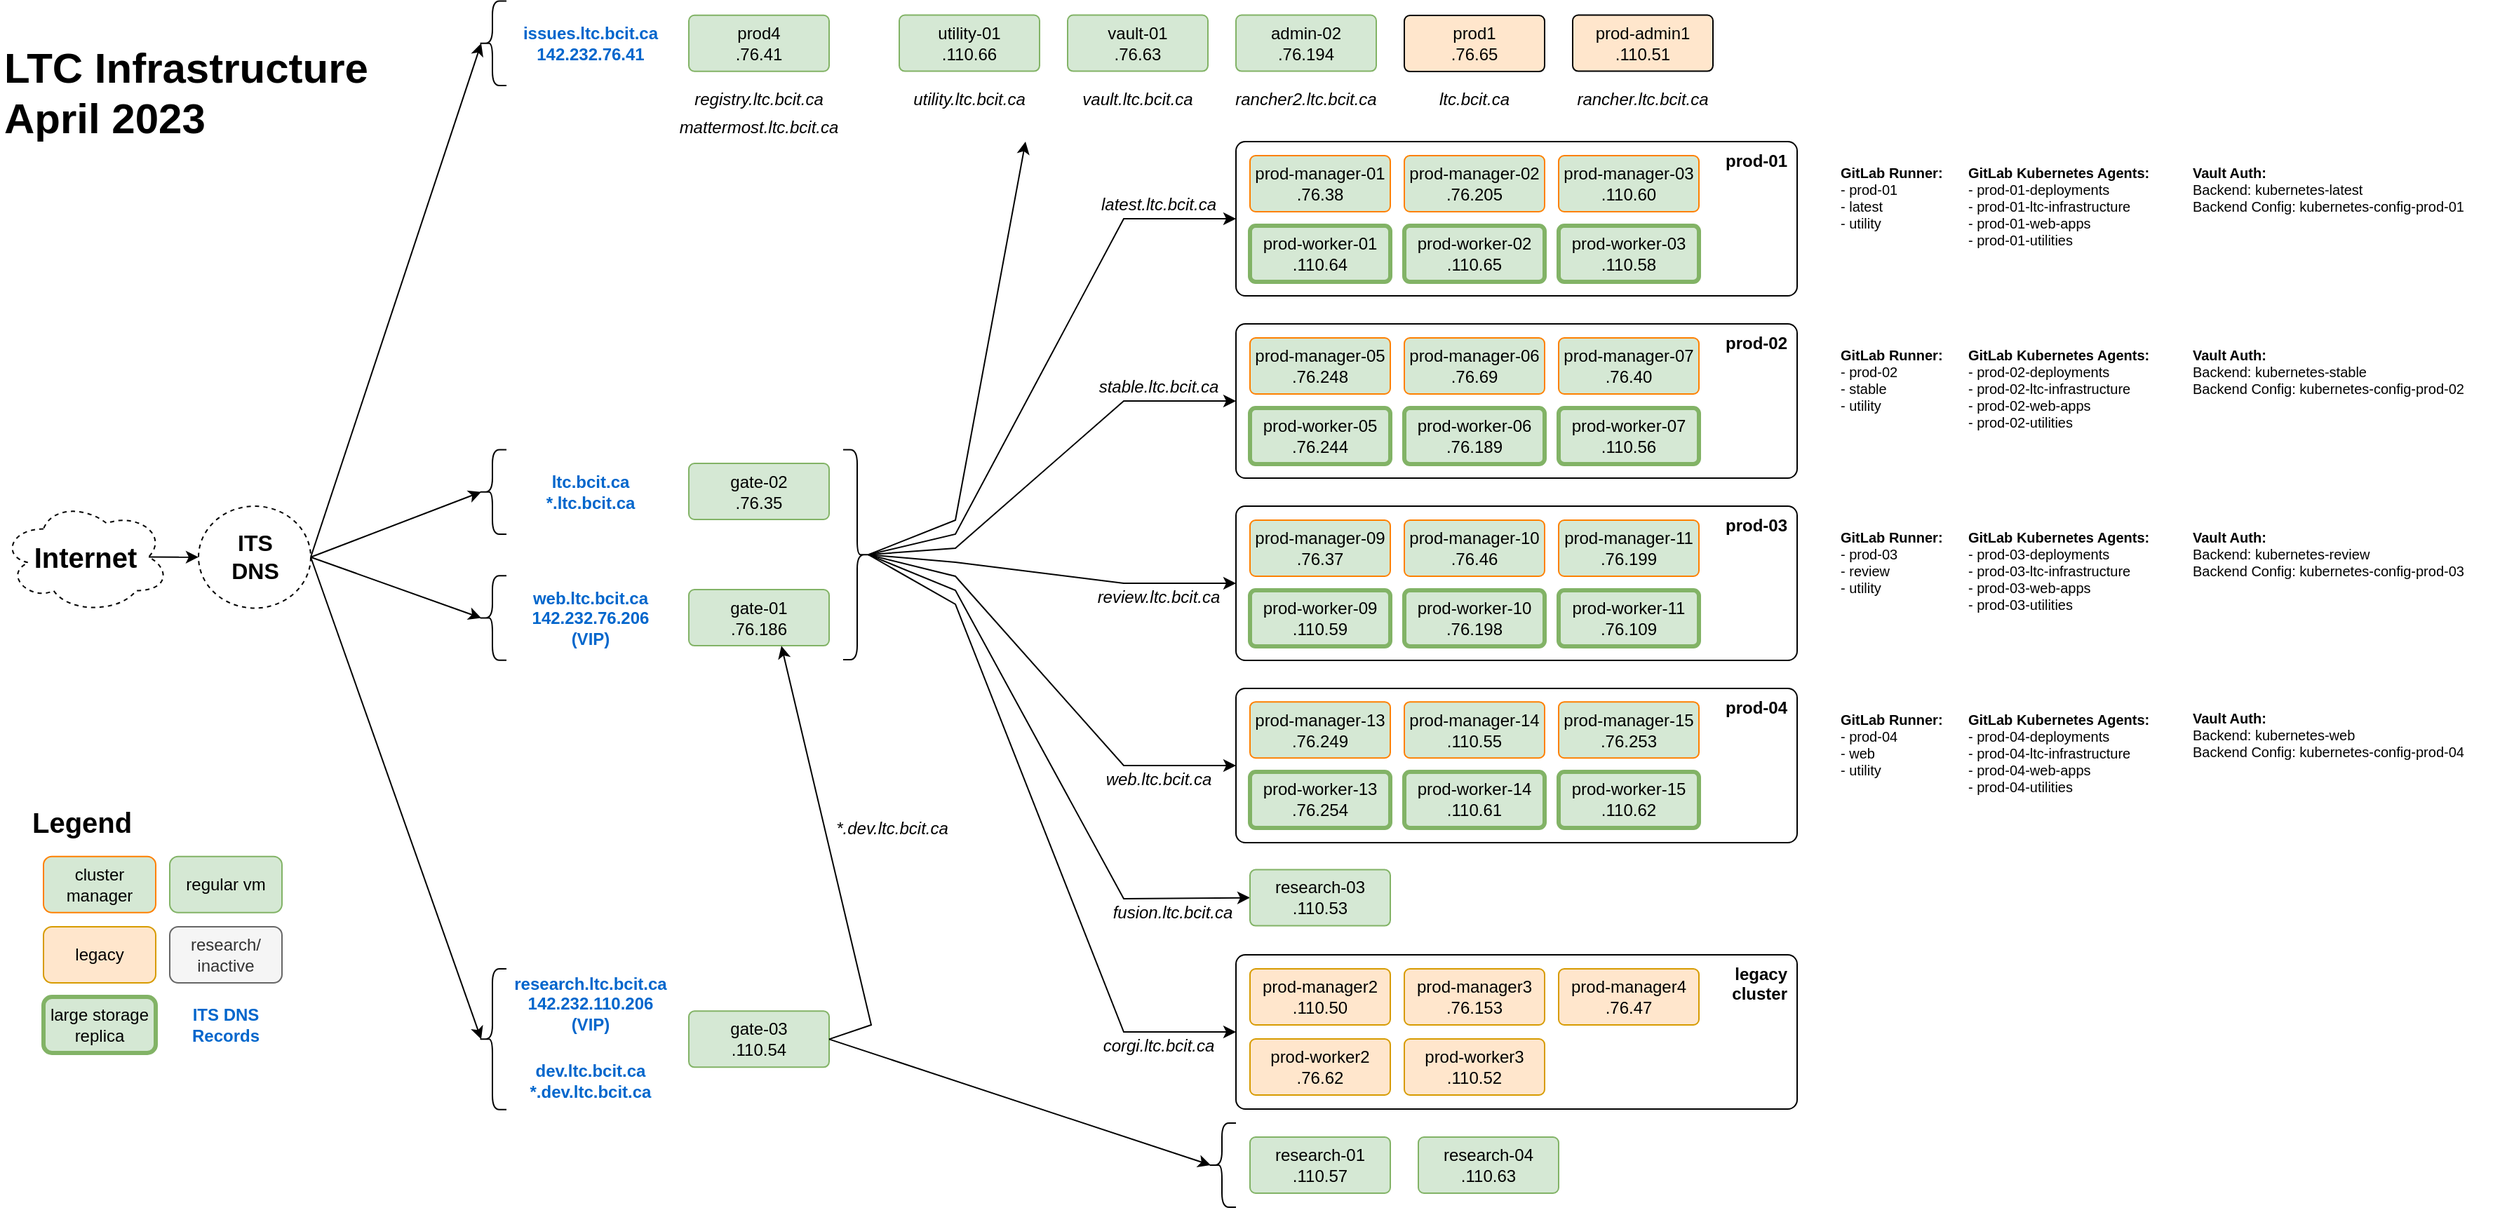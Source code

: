 <mxfile version="20.8.16" type="device"><diagram name="Page-1" id="0mNQpZ5gWgdwODDEsCQO"><mxGraphModel dx="1975" dy="1420" grid="1" gridSize="10" guides="1" tooltips="1" connect="1" arrows="1" fold="1" page="1" pageScale="1" pageWidth="850" pageHeight="1100" math="0" shadow="0"><root><mxCell id="0"/><mxCell id="1" parent="0"/><mxCell id="-9pS1q8vQVi0JjwYOpcI-103" value="&lt;b&gt;&lt;font&gt;legacy&lt;br&gt;cluster&lt;br&gt;&lt;/font&gt;&lt;/b&gt;" style="shape=ext;margin=3;double=0;whiteSpace=wrap;html=1;align=right;rounded=1;spacingRight=5;verticalAlign=top;movable=1;resizable=1;rotatable=1;deletable=1;editable=1;connectable=1;arcSize=6;fillColor=none;fontColor=default;strokeColor=#000000;" parent="1" vertex="1"><mxGeometry x="1000" y="790" width="400" height="110" as="geometry"/></mxCell><mxCell id="-9pS1q8vQVi0JjwYOpcI-1" style="rounded=0;orthogonalLoop=1;jettySize=auto;html=1;exitX=0.875;exitY=0.5;exitDx=0;exitDy=0;exitPerimeter=0;entryX=0;entryY=0.5;entryDx=0;entryDy=0;strokeColor=#000000;fontColor=default;" parent="1" source="-9pS1q8vQVi0JjwYOpcI-2" target="-9pS1q8vQVi0JjwYOpcI-3" edge="1"><mxGeometry relative="1" as="geometry"><mxPoint x="-701.25" y="470.99" as="targetPoint"/><mxPoint x="-307.25" y="495.49" as="sourcePoint"/></mxGeometry></mxCell><mxCell id="-9pS1q8vQVi0JjwYOpcI-2" value="&lt;b&gt;&lt;font style=&quot;font-size: 20px&quot;&gt;Internet&lt;/font&gt;&lt;/b&gt;" style="ellipse;shape=cloud;whiteSpace=wrap;html=1;align=center;dashed=1;fillColor=none;strokeColor=#000000;fontColor=default;" parent="1" vertex="1"><mxGeometry x="120" y="466.24" width="120" height="80" as="geometry"/></mxCell><mxCell id="-9pS1q8vQVi0JjwYOpcI-3" value="&lt;b style=&quot;font-size: 16px&quot;&gt;ITS&lt;br&gt;DNS&lt;/b&gt;" style="ellipse;whiteSpace=wrap;html=1;align=center;dashed=1;rounded=1;fillColor=none;strokeColor=#000000;fontColor=default;" parent="1" vertex="1"><mxGeometry x="260.5" y="470" width="80" height="72.73" as="geometry"/></mxCell><mxCell id="-9pS1q8vQVi0JjwYOpcI-4" value="&lt;font style=&quot;font-size: 30px&quot;&gt;&lt;b&gt;LTC Infrastructure&lt;br&gt;April 2023&lt;/b&gt;&lt;/font&gt;" style="text;html=1;strokeColor=none;fillColor=none;align=left;verticalAlign=middle;whiteSpace=wrap;rounded=0;fontColor=default;" parent="1" vertex="1"><mxGeometry x="120" y="120" width="280" height="110" as="geometry"/></mxCell><mxCell id="-9pS1q8vQVi0JjwYOpcI-5" style="rounded=0;orthogonalLoop=1;jettySize=auto;html=1;exitX=1;exitY=0.5;exitDx=0;exitDy=0;entryX=0.1;entryY=0.5;entryDx=0;entryDy=0;strokeColor=#000000;fontColor=default;entryPerimeter=0;" parent="1" source="-9pS1q8vQVi0JjwYOpcI-3" target="-9pS1q8vQVi0JjwYOpcI-99" edge="1"><mxGeometry relative="1" as="geometry"><mxPoint x="480.25" y="470.24" as="targetPoint"/><mxPoint x="120.25" y="489.74" as="sourcePoint"/></mxGeometry></mxCell><mxCell id="-9pS1q8vQVi0JjwYOpcI-6" style="rounded=0;orthogonalLoop=1;jettySize=auto;html=1;exitX=0.1;exitY=0.5;exitDx=0;exitDy=0;exitPerimeter=0;strokeColor=#000000;fontColor=default;" parent="1" source="-9pS1q8vQVi0JjwYOpcI-36" edge="1"><mxGeometry relative="1" as="geometry"><mxPoint x="850" y="210" as="targetPoint"/><mxPoint x="300" y="635" as="sourcePoint"/><Array as="points"><mxPoint x="800" y="480"/></Array></mxGeometry></mxCell><mxCell id="-9pS1q8vQVi0JjwYOpcI-7" style="rounded=0;orthogonalLoop=1;jettySize=auto;html=1;exitX=0.1;exitY=0.5;exitDx=0;exitDy=0;entryX=0;entryY=0.5;entryDx=0;entryDy=0;exitPerimeter=0;strokeColor=#000000;fontColor=default;" parent="1" source="-9pS1q8vQVi0JjwYOpcI-36" target="-9pS1q8vQVi0JjwYOpcI-54" edge="1"><mxGeometry relative="1" as="geometry"><mxPoint x="674.0" y="425" as="targetPoint"/><mxPoint x="550" y="675" as="sourcePoint"/><Array as="points"><mxPoint x="800" y="490"/><mxPoint x="920" y="265"/></Array></mxGeometry></mxCell><mxCell id="-9pS1q8vQVi0JjwYOpcI-8" style="rounded=0;orthogonalLoop=1;jettySize=auto;html=1;exitX=0.1;exitY=0.5;exitDx=0;exitDy=0;entryX=0;entryY=0.5;entryDx=0;entryDy=0;exitPerimeter=0;strokeColor=#000000;fontColor=default;" parent="1" source="-9pS1q8vQVi0JjwYOpcI-36" target="-9pS1q8vQVi0JjwYOpcI-62" edge="1"><mxGeometry relative="1" as="geometry"><mxPoint x="950" y="300" as="targetPoint"/><mxPoint x="458" y="490" as="sourcePoint"/><Array as="points"><mxPoint x="800" y="500"/><mxPoint x="920" y="395"/></Array></mxGeometry></mxCell><mxCell id="-9pS1q8vQVi0JjwYOpcI-9" style="rounded=0;orthogonalLoop=1;jettySize=auto;html=1;exitX=0.1;exitY=0.5;exitDx=0;exitDy=0;entryX=0;entryY=0.5;entryDx=0;entryDy=0;exitPerimeter=0;strokeColor=#000000;fontColor=default;" parent="1" source="-9pS1q8vQVi0JjwYOpcI-36" target="-9pS1q8vQVi0JjwYOpcI-71" edge="1"><mxGeometry relative="1" as="geometry"><mxPoint x="950" y="410" as="targetPoint"/><mxPoint x="458" y="490" as="sourcePoint"/><Array as="points"><mxPoint x="800" y="510"/><mxPoint x="920" y="525"/></Array></mxGeometry></mxCell><mxCell id="-9pS1q8vQVi0JjwYOpcI-10" style="rounded=0;orthogonalLoop=1;jettySize=auto;html=1;exitX=1;exitY=0.5;exitDx=0;exitDy=0;strokeColor=#000000;entryX=0.1;entryY=0.5;entryDx=0;entryDy=0;entryPerimeter=0;fontColor=default;" parent="1" source="-9pS1q8vQVi0JjwYOpcI-3" target="-9pS1q8vQVi0JjwYOpcI-33" edge="1"><mxGeometry relative="1" as="geometry"><mxPoint x="420" y="800" as="targetPoint"/><mxPoint x="60.0" y="565" as="sourcePoint"/><Array as="points"/></mxGeometry></mxCell><mxCell id="-9pS1q8vQVi0JjwYOpcI-11" style="rounded=0;orthogonalLoop=1;jettySize=auto;html=1;exitX=0.1;exitY=0.5;exitDx=0;exitDy=0;exitPerimeter=0;strokeColor=#000000;fontColor=default;entryX=0;entryY=0.5;entryDx=0;entryDy=0;" parent="1" source="-9pS1q8vQVi0JjwYOpcI-36" target="-9pS1q8vQVi0JjwYOpcI-28" edge="1"><mxGeometry relative="1" as="geometry"><mxPoint x="970" y="900" as="targetPoint"/><mxPoint x="458" y="530" as="sourcePoint"/><Array as="points"><mxPoint x="800" y="530"/><mxPoint x="920" y="750"/></Array></mxGeometry></mxCell><mxCell id="-9pS1q8vQVi0JjwYOpcI-12" value="prod4&lt;i&gt;&lt;br&gt;&lt;/i&gt;.76.41" style="rounded=1;arcSize=10;whiteSpace=wrap;html=1;align=center;fillColor=#d5e8d4;strokeColor=#82b366;" parent="1" vertex="1"><mxGeometry x="610" y="119.88" width="100" height="40" as="geometry"/></mxCell><mxCell id="-9pS1q8vQVi0JjwYOpcI-13" value="prod1&lt;br&gt;.76.65" style="rounded=1;arcSize=10;whiteSpace=wrap;html=1;align=center;fillColor=#ffe6cc;strokeColor=#000000;fontColor=default;" parent="1" vertex="1"><mxGeometry x="1120" y="120.01" width="100" height="40" as="geometry"/></mxCell><mxCell id="-9pS1q8vQVi0JjwYOpcI-14" value="vault-01&lt;br&gt;.76.63" style="rounded=1;arcSize=10;whiteSpace=wrap;html=1;align=center;fillColor=#d5e8d4;strokeColor=#82b366;" parent="1" vertex="1"><mxGeometry x="880" y="119.76" width="100" height="40" as="geometry"/></mxCell><mxCell id="-9pS1q8vQVi0JjwYOpcI-15" value="utility-01&lt;br&gt;.110.66" style="rounded=1;arcSize=10;whiteSpace=wrap;html=1;align=center;fillColor=#d5e8d4;strokeColor=#82b366;" parent="1" vertex="1"><mxGeometry x="760" y="119.76" width="100" height="40" as="geometry"/></mxCell><mxCell id="-9pS1q8vQVi0JjwYOpcI-17" value="&lt;font&gt;prod-admin1&lt;br&gt;.110.51&lt;/font&gt;" style="rounded=1;arcSize=10;whiteSpace=wrap;html=1;align=center;fillColor=#ffe6cc;strokeColor=#000000;fontColor=default;" parent="1" vertex="1"><mxGeometry x="1240" y="119.76" width="100" height="40" as="geometry"/></mxCell><mxCell id="-9pS1q8vQVi0JjwYOpcI-18" value="admin-02&lt;i style=&quot;border-color: var(--border-color);&quot;&gt;&lt;br style=&quot;border-color: var(--border-color);&quot;&gt;&lt;/i&gt;.76.194" style="whiteSpace=wrap;html=1;align=center;rounded=1;strokeColor=#82b366;fillColor=#d5e8d4;perimeterSpacing=1;container=0;arcSize=10;strokeWidth=1;" parent="1" vertex="1"><mxGeometry x="1000" y="119.76" width="100" height="40" as="geometry"/></mxCell><mxCell id="-9pS1q8vQVi0JjwYOpcI-19" value="" style="shape=curlyBracket;whiteSpace=wrap;html=1;rounded=1;rotation=0;strokeColor=#000000;fontColor=default;" parent="1" vertex="1"><mxGeometry x="980" y="910" width="20" height="60" as="geometry"/></mxCell><mxCell id="-9pS1q8vQVi0JjwYOpcI-20" value="gate-03&lt;br&gt;.110.54" style="rounded=1;arcSize=10;whiteSpace=wrap;html=1;align=center;fillColor=#d5e8d4;strokeColor=#82b366;" parent="1" vertex="1"><mxGeometry x="610" y="830.17" width="100" height="40" as="geometry"/></mxCell><mxCell id="-9pS1q8vQVi0JjwYOpcI-21" style="rounded=0;orthogonalLoop=1;jettySize=auto;html=1;strokeColor=#000000;entryX=0.1;entryY=0.5;entryDx=0;entryDy=0;entryPerimeter=0;exitX=1;exitY=0.5;exitDx=0;exitDy=0;fontColor=default;" parent="1" source="-9pS1q8vQVi0JjwYOpcI-20" target="-9pS1q8vQVi0JjwYOpcI-19" edge="1"><mxGeometry relative="1" as="geometry"><mxPoint x="3500" y="1622.43" as="targetPoint"/><mxPoint x="630.0" y="960" as="sourcePoint"/></mxGeometry></mxCell><mxCell id="-9pS1q8vQVi0JjwYOpcI-31" style="rounded=0;orthogonalLoop=1;jettySize=auto;html=1;exitX=0.1;exitY=0.5;exitDx=0;exitDy=0;entryX=0;entryY=0.5;entryDx=0;entryDy=0;exitPerimeter=0;strokeColor=#000000;fontColor=default;" parent="1" source="-9pS1q8vQVi0JjwYOpcI-36" target="-9pS1q8vQVi0JjwYOpcI-78" edge="1"><mxGeometry relative="1" as="geometry"><mxPoint x="930" y="625" as="targetPoint"/><mxPoint x="538.0" y="519.75" as="sourcePoint"/><Array as="points"><mxPoint x="800" y="520"/><mxPoint x="920" y="655"/></Array></mxGeometry></mxCell><mxCell id="-9pS1q8vQVi0JjwYOpcI-32" value="web.ltc.bcit.ca&lt;br&gt;142.232.76.206&lt;br&gt;(VIP)" style="text;html=1;strokeColor=none;fillColor=none;align=center;verticalAlign=middle;whiteSpace=wrap;rounded=0;fontColor=#0066CC;fontStyle=1;" parent="1" vertex="1"><mxGeometry x="480" y="529.88" width="120" height="40" as="geometry"/></mxCell><mxCell id="-9pS1q8vQVi0JjwYOpcI-33" value="" style="shape=curlyBracket;whiteSpace=wrap;html=1;rounded=1;strokeColor=#000000;fontColor=default;" parent="1" vertex="1"><mxGeometry x="460" y="800" width="20" height="100.35" as="geometry"/></mxCell><mxCell id="-9pS1q8vQVi0JjwYOpcI-34" value="gate-01&lt;br&gt;.76.186" style="rounded=1;arcSize=10;whiteSpace=wrap;html=1;align=center;fillColor=#d5e8d4;strokeColor=#82b366;" parent="1" vertex="1"><mxGeometry x="610" y="529.51" width="100" height="40" as="geometry"/></mxCell><mxCell id="-9pS1q8vQVi0JjwYOpcI-35" value="gate-02&lt;br&gt;.76.35" style="rounded=1;arcSize=10;whiteSpace=wrap;html=1;align=center;fillColor=#d5e8d4;strokeColor=#82b366;strokeWidth=1;" parent="1" vertex="1"><mxGeometry x="610" y="439.5" width="100" height="40" as="geometry"/></mxCell><mxCell id="-9pS1q8vQVi0JjwYOpcI-36" value="" style="shape=curlyBracket;whiteSpace=wrap;html=1;rounded=1;rotation=-180;strokeColor=#000000;fontColor=default;" parent="1" vertex="1"><mxGeometry x="720" y="429.75" width="20" height="149.75" as="geometry"/></mxCell><mxCell id="-9pS1q8vQVi0JjwYOpcI-37" value="&lt;font style=&quot;font-size: 12px;&quot;&gt;ltc.bcit.ca&lt;br&gt;*.ltc.bcit.ca&lt;/font&gt;" style="text;html=1;strokeColor=none;fillColor=none;align=center;verticalAlign=middle;whiteSpace=wrap;rounded=0;dashed=1;fontSize=12;fontStyle=1;fontColor=#0066CC;" parent="1" vertex="1"><mxGeometry x="480" y="440" width="120" height="40" as="geometry"/></mxCell><mxCell id="-9pS1q8vQVi0JjwYOpcI-38" style="rounded=0;orthogonalLoop=1;jettySize=auto;html=1;exitX=1;exitY=0.5;exitDx=0;exitDy=0;entryX=0.1;entryY=0.5;entryDx=0;entryDy=0;entryPerimeter=0;strokeColor=#000000;fontColor=default;" parent="1" source="-9pS1q8vQVi0JjwYOpcI-3" target="-9pS1q8vQVi0JjwYOpcI-39" edge="1"><mxGeometry relative="1" as="geometry"><mxPoint x="470.25" y="560.11" as="targetPoint"/><mxPoint x="340.25" y="560.235" as="sourcePoint"/></mxGeometry></mxCell><mxCell id="-9pS1q8vQVi0JjwYOpcI-39" value="" style="shape=curlyBracket;whiteSpace=wrap;html=1;rounded=1;strokeColor=#000000;fontColor=default;" parent="1" vertex="1"><mxGeometry x="460" y="519.62" width="20" height="60.25" as="geometry"/></mxCell><mxCell id="-9pS1q8vQVi0JjwYOpcI-40" value="research.ltc.bcit.ca&lt;br&gt;142.232.110.206&lt;br&gt;(VIP)" style="text;html=1;strokeColor=none;fillColor=none;align=center;verticalAlign=middle;whiteSpace=wrap;rounded=0;fontColor=#0066CC;fontStyle=1;" parent="1" vertex="1"><mxGeometry x="480" y="800" width="120" height="50.35" as="geometry"/></mxCell><mxCell id="-9pS1q8vQVi0JjwYOpcI-41" value="issues.ltc.bcit.ca&lt;br&gt;142.232.76.41" style="text;html=1;strokeColor=none;fillColor=none;align=center;verticalAlign=middle;whiteSpace=wrap;rounded=0;fontColor=#0066CC;fontStyle=1;" parent="1" vertex="1"><mxGeometry x="480" y="119.88" width="120" height="40" as="geometry"/></mxCell><mxCell id="-9pS1q8vQVi0JjwYOpcI-42" style="rounded=0;orthogonalLoop=1;jettySize=auto;html=1;exitX=1;exitY=0.5;exitDx=0;exitDy=0;entryX=0.1;entryY=0.5;entryDx=0;entryDy=0;strokeColor=#000000;fontColor=default;entryPerimeter=0;" parent="1" source="-9pS1q8vQVi0JjwYOpcI-3" target="-9pS1q8vQVi0JjwYOpcI-100" edge="1"><mxGeometry relative="1" as="geometry"><mxPoint x="610" y="160" as="targetPoint"/><mxPoint x="300.0" y="600.125" as="sourcePoint"/></mxGeometry></mxCell><mxCell id="-9pS1q8vQVi0JjwYOpcI-43" value="&lt;font&gt;dev.ltc.bcit.ca&lt;br&gt;*.dev.ltc.bcit.ca&lt;/font&gt;" style="text;html=1;strokeColor=none;fillColor=none;align=center;verticalAlign=middle;whiteSpace=wrap;rounded=0;fontColor=#0066CC;fontStyle=1;" parent="1" vertex="1"><mxGeometry x="480" y="860.35" width="120" height="40" as="geometry"/></mxCell><mxCell id="-9pS1q8vQVi0JjwYOpcI-54" value="&lt;b&gt;prod-01&lt;/b&gt;" style="shape=ext;margin=3;double=0;whiteSpace=wrap;html=1;align=right;fillColor=none;rounded=1;spacingRight=5;arcSize=6;verticalAlign=top;strokeColor=#000000;fontColor=default;" parent="1" vertex="1"><mxGeometry x="1000" y="210" width="400" height="110" as="geometry"/></mxCell><mxCell id="-9pS1q8vQVi0JjwYOpcI-55" value="prod-manager-03&lt;br style=&quot;border-color: var(--border-color);&quot;&gt;.110.60" style="whiteSpace=wrap;html=1;align=center;rounded=1;strokeColor=#FF8000;fillColor=#d5e8d4;perimeterSpacing=1;arcSize=10;fontColor=default;" parent="1" vertex="1"><mxGeometry x="1230" y="220" width="100" height="40" as="geometry"/></mxCell><mxCell id="-9pS1q8vQVi0JjwYOpcI-56" value="prod-manager-02&lt;br&gt;.76.205" style="whiteSpace=wrap;html=1;align=center;rounded=1;strokeColor=#FF8000;fillColor=#d5e8d4;arcSize=10;fontColor=default;" parent="1" vertex="1"><mxGeometry x="1120" y="220" width="100" height="40" as="geometry"/></mxCell><mxCell id="-9pS1q8vQVi0JjwYOpcI-57" value="prod-worker-01&lt;br&gt;.110.64" style="rounded=1;arcSize=10;whiteSpace=wrap;html=1;align=center;fillColor=#d5e8d4;strokeColor=#82b366;strokeWidth=3;" parent="1" vertex="1"><mxGeometry x="1010" y="270" width="100" height="40" as="geometry"/></mxCell><mxCell id="-9pS1q8vQVi0JjwYOpcI-58" value="prod-worker-02&lt;br&gt;.110.65" style="rounded=1;arcSize=10;whiteSpace=wrap;html=1;align=center;fillColor=#d5e8d4;strokeColor=#82b366;strokeWidth=3;" parent="1" vertex="1"><mxGeometry x="1120" y="270" width="100" height="40" as="geometry"/></mxCell><mxCell id="-9pS1q8vQVi0JjwYOpcI-59" value="prod-worker-03&lt;br&gt;.110.58" style="rounded=1;arcSize=10;whiteSpace=wrap;html=1;align=center;fillColor=#d5e8d4;strokeColor=#82b366;strokeWidth=3;" parent="1" vertex="1"><mxGeometry x="1230" y="270" width="100" height="40" as="geometry"/></mxCell><mxCell id="-9pS1q8vQVi0JjwYOpcI-60" value="prod-manager-01&lt;br style=&quot;border-color: var(--border-color);&quot;&gt;.76.38" style="whiteSpace=wrap;html=1;align=center;rounded=1;strokeColor=#FF8000;fillColor=#d5e8d4;perimeterSpacing=1;arcSize=10;fontColor=default;" parent="1" vertex="1"><mxGeometry x="1010" y="220" width="100" height="40" as="geometry"/></mxCell><mxCell id="-9pS1q8vQVi0JjwYOpcI-61" value="&lt;i style=&quot;border-color: var(--border-color); font-size: 12px; text-align: right;&quot;&gt;latest.ltc.bcit.ca&lt;/i&gt;" style="text;html=1;strokeColor=none;fillColor=none;align=center;verticalAlign=middle;whiteSpace=wrap;rounded=0;fontSize=10;fontColor=default;" parent="1" vertex="1"><mxGeometry x="890" y="245" width="110" height="20" as="geometry"/></mxCell><mxCell id="-9pS1q8vQVi0JjwYOpcI-62" value="&lt;b&gt;prod-02&lt;/b&gt;" style="shape=ext;margin=3;double=0;whiteSpace=wrap;html=1;align=right;fillColor=none;rounded=1;spacingRight=5;arcSize=6;verticalAlign=top;strokeColor=#000000;fontColor=default;" parent="1" vertex="1"><mxGeometry x="1000" y="340" width="400" height="110" as="geometry"/></mxCell><mxCell id="-9pS1q8vQVi0JjwYOpcI-63" value="prod-manager-05&lt;br&gt;.76.248" style="rounded=1;arcSize=10;whiteSpace=wrap;html=1;align=center;fillColor=#d5e8d4;strokeColor=#FF8000;strokeWidth=1;fontColor=default;" parent="1" vertex="1"><mxGeometry x="1010" y="350" width="100" height="40" as="geometry"/></mxCell><mxCell id="-9pS1q8vQVi0JjwYOpcI-64" value="prod-manager-06&lt;br&gt;.76.69" style="rounded=1;arcSize=10;whiteSpace=wrap;html=1;align=center;fillColor=#d5e8d4;strokeColor=#FF8000;strokeWidth=1;fontColor=default;" parent="1" vertex="1"><mxGeometry x="1120" y="350" width="100" height="40" as="geometry"/></mxCell><mxCell id="-9pS1q8vQVi0JjwYOpcI-65" value="prod-manager-07&lt;br&gt;.76.40" style="rounded=1;arcSize=10;whiteSpace=wrap;html=1;align=center;fillColor=#d5e8d4;strokeColor=#FF8000;strokeWidth=1;fontColor=default;" parent="1" vertex="1"><mxGeometry x="1230" y="350" width="100" height="40" as="geometry"/></mxCell><mxCell id="-9pS1q8vQVi0JjwYOpcI-66" value="prod-worker-05&lt;br&gt;.76.244" style="rounded=1;arcSize=10;whiteSpace=wrap;html=1;align=center;fillColor=#d5e8d4;strokeColor=#82b366;strokeWidth=3;" parent="1" vertex="1"><mxGeometry x="1010" y="400" width="100" height="40" as="geometry"/></mxCell><mxCell id="-9pS1q8vQVi0JjwYOpcI-67" value="prod-worker-07&lt;br&gt;.110.56" style="rounded=1;arcSize=10;whiteSpace=wrap;html=1;align=center;fillColor=#d5e8d4;strokeColor=#82b366;strokeWidth=3;" parent="1" vertex="1"><mxGeometry x="1230" y="400" width="100" height="40" as="geometry"/></mxCell><mxCell id="-9pS1q8vQVi0JjwYOpcI-68" value="prod-worker-06&lt;br&gt;.76.189" style="rounded=1;arcSize=10;whiteSpace=wrap;html=1;align=center;fillColor=#d5e8d4;strokeColor=#82b366;strokeWidth=3;" parent="1" vertex="1"><mxGeometry x="1120" y="400" width="100" height="40" as="geometry"/></mxCell><mxCell id="-9pS1q8vQVi0JjwYOpcI-69" value="&lt;i style=&quot;border-color: var(--border-color); font-size: 12px; text-align: right;&quot;&gt;stable.ltc.bcit.ca&lt;/i&gt;" style="text;html=1;strokeColor=none;fillColor=none;align=center;verticalAlign=middle;whiteSpace=wrap;rounded=0;fontSize=10;fontColor=default;" parent="1" vertex="1"><mxGeometry x="890" y="374.75" width="110" height="20" as="geometry"/></mxCell><mxCell id="-9pS1q8vQVi0JjwYOpcI-70" value="&lt;i style=&quot;border-color: var(--border-color); font-size: 12px; text-align: right;&quot;&gt;review.ltc.bcit.ca&lt;/i&gt;" style="text;html=1;strokeColor=none;fillColor=none;align=center;verticalAlign=middle;whiteSpace=wrap;rounded=0;fontSize=10;fontColor=default;" parent="1" vertex="1"><mxGeometry x="890" y="525.24" width="110" height="20" as="geometry"/></mxCell><mxCell id="-9pS1q8vQVi0JjwYOpcI-71" value="&lt;b&gt;prod-03&lt;/b&gt;" style="shape=ext;margin=3;double=0;whiteSpace=wrap;html=1;align=right;fillColor=none;rounded=1;spacingRight=5;arcSize=6;verticalAlign=top;strokeColor=#000000;fontColor=default;" parent="1" vertex="1"><mxGeometry x="1000" y="470" width="400" height="110" as="geometry"/></mxCell><mxCell id="-9pS1q8vQVi0JjwYOpcI-72" value="prod-worker-10&lt;br&gt;.76.198" style="rounded=1;arcSize=10;whiteSpace=wrap;html=1;align=center;fillColor=#d5e8d4;strokeColor=#82b366;strokeWidth=3;" parent="1" vertex="1"><mxGeometry x="1120" y="530" width="100" height="40" as="geometry"/></mxCell><mxCell id="-9pS1q8vQVi0JjwYOpcI-73" value="prod-worker-11&lt;br&gt;.76.109" style="rounded=1;arcSize=10;whiteSpace=wrap;html=1;align=center;fillColor=#d5e8d4;strokeColor=#82b366;strokeWidth=3;" parent="1" vertex="1"><mxGeometry x="1230" y="530" width="100" height="40" as="geometry"/></mxCell><mxCell id="-9pS1q8vQVi0JjwYOpcI-74" value="prod-manager-10&lt;br&gt;.76.46" style="rounded=1;arcSize=10;whiteSpace=wrap;html=1;align=center;fillColor=#d5e8d4;strokeColor=#FF8000;fontColor=default;" parent="1" vertex="1"><mxGeometry x="1120" y="480" width="100" height="40" as="geometry"/></mxCell><mxCell id="-9pS1q8vQVi0JjwYOpcI-75" value="prod-manager-11&lt;br&gt;.76.199" style="rounded=1;arcSize=10;whiteSpace=wrap;html=1;align=center;fillColor=#d5e8d4;strokeColor=#FF8000;fontColor=default;" parent="1" vertex="1"><mxGeometry x="1230" y="480" width="100" height="40" as="geometry"/></mxCell><mxCell id="-9pS1q8vQVi0JjwYOpcI-76" value="prod-manager-09&lt;br&gt;.76.37" style="rounded=1;arcSize=10;whiteSpace=wrap;html=1;align=center;fillColor=#d5e8d4;strokeColor=#FF8000;fontColor=default;" parent="1" vertex="1"><mxGeometry x="1010" y="480" width="100" height="40" as="geometry"/></mxCell><mxCell id="-9pS1q8vQVi0JjwYOpcI-77" value="prod-worker-09&lt;br&gt;.110.59" style="rounded=1;arcSize=10;whiteSpace=wrap;html=1;align=center;fillColor=#d5e8d4;strokeColor=#82b366;strokeWidth=3;" parent="1" vertex="1"><mxGeometry x="1010" y="530" width="100" height="40" as="geometry"/></mxCell><mxCell id="-9pS1q8vQVi0JjwYOpcI-78" value="&lt;b&gt;&lt;font&gt;prod-04&lt;/font&gt;&lt;/b&gt;" style="shape=ext;margin=3;double=0;whiteSpace=wrap;html=1;align=right;rounded=1;spacingRight=5;verticalAlign=top;movable=1;resizable=1;rotatable=1;deletable=1;editable=1;connectable=1;arcSize=6;fillColor=none;fontColor=default;strokeColor=#000000;" parent="1" vertex="1"><mxGeometry x="1000" y="600" width="400" height="110" as="geometry"/></mxCell><mxCell id="-9pS1q8vQVi0JjwYOpcI-79" value="prod-manager-15&lt;br&gt;.76.253" style="whiteSpace=wrap;html=1;align=center;rounded=1;strokeColor=#FF8000;fillColor=#d5e8d4;arcSize=10;fontColor=default;" parent="1" vertex="1"><mxGeometry x="1230" y="609.61" width="100" height="40" as="geometry"/></mxCell><mxCell id="-9pS1q8vQVi0JjwYOpcI-80" value="prod-worker-15&lt;br&gt;.110.62" style="whiteSpace=wrap;html=1;align=center;rounded=1;strokeColor=#82b366;fillColor=#d5e8d4;arcSize=10;strokeWidth=3;" parent="1" vertex="1"><mxGeometry x="1230" y="659.47" width="100" height="40" as="geometry"/></mxCell><mxCell id="-9pS1q8vQVi0JjwYOpcI-81" value="prod-worker-14&lt;br&gt;.110.61" style="whiteSpace=wrap;html=1;align=center;rounded=1;strokeColor=#82b366;fillColor=#d5e8d4;arcSize=10;strokeWidth=3;" parent="1" vertex="1"><mxGeometry x="1120" y="659.47" width="100" height="40" as="geometry"/></mxCell><mxCell id="-9pS1q8vQVi0JjwYOpcI-82" value="prod-worker-13&lt;br&gt;.76.254" style="whiteSpace=wrap;html=1;align=center;rounded=1;strokeColor=#82b366;fillColor=#d5e8d4;arcSize=10;strokeWidth=3;" parent="1" vertex="1"><mxGeometry x="1010" y="659.47" width="100" height="40" as="geometry"/></mxCell><mxCell id="-9pS1q8vQVi0JjwYOpcI-83" value="prod-manager-13&lt;br&gt;.76.249" style="whiteSpace=wrap;html=1;align=center;rounded=1;strokeColor=#FF8000;fillColor=#d5e8d4;arcSize=10;fontColor=default;" parent="1" vertex="1"><mxGeometry x="1010" y="609.61" width="100" height="40" as="geometry"/></mxCell><mxCell id="-9pS1q8vQVi0JjwYOpcI-84" value="prod-manager-14&lt;br&gt;.110.55" style="whiteSpace=wrap;html=1;align=center;rounded=1;strokeColor=#FF8000;fillColor=#d5e8d4;arcSize=10;fontColor=default;" parent="1" vertex="1"><mxGeometry x="1120" y="609.61" width="100" height="40" as="geometry"/></mxCell><mxCell id="-9pS1q8vQVi0JjwYOpcI-85" value="&lt;i style=&quot;border-color: var(--border-color); font-size: 12px; text-align: right;&quot;&gt;web.ltc.bcit.ca&lt;/i&gt;" style="text;html=1;strokeColor=none;fillColor=none;align=center;verticalAlign=middle;whiteSpace=wrap;rounded=0;fontSize=10;fontColor=default;" parent="1" vertex="1"><mxGeometry x="890" y="655" width="110" height="20" as="geometry"/></mxCell><mxCell id="-9pS1q8vQVi0JjwYOpcI-86" value="&lt;i style=&quot;border-color: var(--border-color); font-size: 12px; text-align: right;&quot;&gt;fusion.ltc.bcit.ca&lt;/i&gt;" style="text;html=1;strokeColor=none;fillColor=none;align=center;verticalAlign=middle;whiteSpace=wrap;rounded=0;fontSize=10;fontColor=default;" parent="1" vertex="1"><mxGeometry x="900" y="750" width="110" height="20" as="geometry"/></mxCell><mxCell id="-9pS1q8vQVi0JjwYOpcI-87" value="&lt;b style=&quot;font-size: 10px;&quot;&gt;GitLab Runner:&lt;br&gt;&lt;/b&gt;- prod-01&lt;br&gt;- latest&lt;br&gt;- utility" style="text;html=1;strokeColor=none;fillColor=none;align=left;verticalAlign=top;whiteSpace=wrap;rounded=0;fontSize=10;fontColor=default;" parent="1" vertex="1"><mxGeometry x="1429" y="220" width="90" height="60" as="geometry"/></mxCell><mxCell id="-9pS1q8vQVi0JjwYOpcI-88" value="&lt;b style=&quot;font-size: 10px;&quot;&gt;GitLab Kubernetes Agents:&lt;br style=&quot;font-size: 10px;&quot;&gt;&lt;/b&gt;- prod-01-deployments&lt;br style=&quot;font-size: 10px;&quot;&gt;- prod-01-ltc-infrastructure&lt;br style=&quot;font-size: 10px;&quot;&gt;- prod-01-web-apps&lt;br style=&quot;font-size: 10px;&quot;&gt;- prod-01-utilities" style="text;html=1;strokeColor=none;fillColor=none;align=left;verticalAlign=top;whiteSpace=wrap;rounded=0;fontSize=10;fontColor=default;" parent="1" vertex="1"><mxGeometry x="1520" y="220" width="140" height="70" as="geometry"/></mxCell><mxCell id="-9pS1q8vQVi0JjwYOpcI-89" value="&lt;b style=&quot;font-size: 10px;&quot;&gt;GitLab Kubernetes Agents:&lt;br style=&quot;font-size: 10px;&quot;&gt;&lt;/b&gt;- prod-02-deployments&lt;br style=&quot;font-size: 10px;&quot;&gt;- prod-02-ltc-infrastructure&lt;br style=&quot;font-size: 10px;&quot;&gt;- prod-02-web-apps&lt;br style=&quot;font-size: 10px;&quot;&gt;- prod-02-utilities" style="text;html=1;strokeColor=none;fillColor=none;align=left;verticalAlign=top;whiteSpace=wrap;rounded=0;fontSize=10;fontColor=default;" parent="1" vertex="1"><mxGeometry x="1520" y="349.75" width="140" height="70" as="geometry"/></mxCell><mxCell id="-9pS1q8vQVi0JjwYOpcI-90" value="&lt;b style=&quot;font-size: 10px;&quot;&gt;GitLab Kubernetes Agents:&lt;br style=&quot;font-size: 10px;&quot;&gt;&lt;/b&gt;- prod-03-deployments&lt;br style=&quot;font-size: 10px;&quot;&gt;- prod-03-ltc-infrastructure&lt;br style=&quot;font-size: 10px;&quot;&gt;- prod-03-web-apps&lt;br style=&quot;font-size: 10px;&quot;&gt;- prod-03-utilities" style="text;html=1;strokeColor=none;fillColor=none;align=left;verticalAlign=top;whiteSpace=wrap;rounded=0;fontSize=10;fontColor=default;" parent="1" vertex="1"><mxGeometry x="1520" y="479.99" width="140" height="70.01" as="geometry"/></mxCell><mxCell id="-9pS1q8vQVi0JjwYOpcI-91" value="&lt;b style=&quot;font-size: 10px;&quot;&gt;GitLab Kubernetes Agents:&lt;br style=&quot;font-size: 10px;&quot;&gt;&lt;/b&gt;- prod-04-deployments&lt;br style=&quot;font-size: 10px;&quot;&gt;- prod-04-ltc-infrastructure&lt;br style=&quot;font-size: 10px;&quot;&gt;- prod-04-web-apps&lt;br style=&quot;font-size: 10px;&quot;&gt;- prod-04-utilities" style="text;html=1;strokeColor=none;fillColor=none;align=left;verticalAlign=top;whiteSpace=wrap;rounded=0;fontSize=10;fontColor=default;" parent="1" vertex="1"><mxGeometry x="1520" y="610" width="140" height="70" as="geometry"/></mxCell><mxCell id="-9pS1q8vQVi0JjwYOpcI-92" value="&lt;b style=&quot;font-size: 10px;&quot;&gt;GitLab Runner:&lt;br&gt;&lt;/b&gt;- prod-02&lt;br&gt;- stable&lt;br&gt;- utility" style="text;html=1;strokeColor=none;fillColor=none;align=left;verticalAlign=top;whiteSpace=wrap;rounded=0;fontSize=10;fontColor=default;" parent="1" vertex="1"><mxGeometry x="1429" y="349.75" width="90" height="59.75" as="geometry"/></mxCell><mxCell id="-9pS1q8vQVi0JjwYOpcI-93" value="&lt;b style=&quot;font-size: 10px;&quot;&gt;GitLab Runner:&lt;br&gt;&lt;/b&gt;- prod-03&lt;br&gt;- review&lt;br&gt;- utility" style="text;html=1;strokeColor=none;fillColor=none;align=left;verticalAlign=top;whiteSpace=wrap;rounded=0;fontSize=10;fontColor=default;" parent="1" vertex="1"><mxGeometry x="1429" y="479.99" width="90" height="60.01" as="geometry"/></mxCell><mxCell id="-9pS1q8vQVi0JjwYOpcI-94" value="&lt;b style=&quot;font-size: 10px;&quot;&gt;GitLab Runner:&lt;br&gt;&lt;/b&gt;- prod-04&lt;br&gt;- web&lt;br&gt;- utility" style="text;html=1;strokeColor=none;fillColor=none;align=left;verticalAlign=top;whiteSpace=wrap;rounded=0;fontSize=10;fontColor=default;" parent="1" vertex="1"><mxGeometry x="1429" y="610" width="90" height="60" as="geometry"/></mxCell><mxCell id="-9pS1q8vQVi0JjwYOpcI-95" value="&lt;span style=&quot;font-size: 10px;&quot;&gt;&lt;b&gt;Vault Auth:&lt;/b&gt;&lt;br&gt;Backend:&amp;nbsp;&lt;/span&gt;kubernetes-latest&lt;br style=&quot;font-size: 10px;&quot;&gt;&lt;span style=&quot;border-color: var(--border-color);&quot;&gt;Backend Config:&amp;nbsp;&lt;/span&gt;kubernetes-config-prod-01" style="text;html=1;strokeColor=none;fillColor=none;align=left;verticalAlign=top;whiteSpace=wrap;rounded=0;fontSize=10;fontColor=default;" parent="1" vertex="1"><mxGeometry x="1680" y="220" width="220" height="50" as="geometry"/></mxCell><mxCell id="-9pS1q8vQVi0JjwYOpcI-96" value="&lt;span style=&quot;font-size: 10px;&quot;&gt;&lt;b&gt;Vault Auth:&lt;/b&gt;&lt;br&gt;Backend:&amp;nbsp;&lt;/span&gt;kubernetes-stable&lt;br style=&quot;font-size: 10px;&quot;&gt;&lt;span style=&quot;border-color: var(--border-color);&quot;&gt;Backend Config:&amp;nbsp;&lt;/span&gt;kubernetes-config-prod-02" style="text;html=1;strokeColor=none;fillColor=none;align=left;verticalAlign=top;whiteSpace=wrap;rounded=0;fontSize=10;fontColor=default;" parent="1" vertex="1"><mxGeometry x="1680" y="349.75" width="220" height="50" as="geometry"/></mxCell><mxCell id="-9pS1q8vQVi0JjwYOpcI-97" value="&lt;span style=&quot;font-size: 10px;&quot;&gt;&lt;b&gt;Vault Auth:&lt;/b&gt;&lt;br&gt;Backend:&amp;nbsp;&lt;/span&gt;kubernetes-review&lt;br style=&quot;font-size: 10px;&quot;&gt;&lt;span style=&quot;border-color: var(--border-color);&quot;&gt;Backend Config:&amp;nbsp;&lt;/span&gt;kubernetes-config-prod-03" style="text;html=1;strokeColor=none;fillColor=none;align=left;verticalAlign=top;whiteSpace=wrap;rounded=0;fontSize=10;fontColor=default;" parent="1" vertex="1"><mxGeometry x="1680" y="479.99" width="220" height="50" as="geometry"/></mxCell><mxCell id="-9pS1q8vQVi0JjwYOpcI-98" value="&lt;span style=&quot;font-size: 10px;&quot;&gt;&lt;b&gt;Vault Auth:&lt;/b&gt;&lt;br&gt;Backend:&amp;nbsp;&lt;/span&gt;kubernetes-web&lt;br style=&quot;font-size: 10px;&quot;&gt;&lt;span style=&quot;border-color: var(--border-color);&quot;&gt;Backend Config:&amp;nbsp;&lt;/span&gt;kubernetes-config-prod-04" style="text;html=1;strokeColor=none;fillColor=none;align=left;verticalAlign=top;whiteSpace=wrap;rounded=0;fontSize=10;fontColor=default;" parent="1" vertex="1"><mxGeometry x="1680" y="609" width="220" height="50" as="geometry"/></mxCell><mxCell id="-9pS1q8vQVi0JjwYOpcI-99" value="" style="shape=curlyBracket;whiteSpace=wrap;html=1;rounded=1;strokeColor=#000000;fontColor=default;" parent="1" vertex="1"><mxGeometry x="460" y="429.75" width="20" height="60.25" as="geometry"/></mxCell><mxCell id="-9pS1q8vQVi0JjwYOpcI-100" value="" style="shape=curlyBracket;whiteSpace=wrap;html=1;rounded=1;strokeColor=#000000;fontColor=default;" parent="1" vertex="1"><mxGeometry x="460" y="109.76" width="20" height="60.25" as="geometry"/></mxCell><mxCell id="-9pS1q8vQVi0JjwYOpcI-24" value="&lt;font&gt;prod-manager3&lt;br&gt;.76.153&lt;/font&gt;" style="rounded=1;arcSize=10;whiteSpace=wrap;html=1;align=center;fillColor=#ffe6cc;strokeColor=#d79b00;" parent="1" vertex="1"><mxGeometry x="1120" y="800" width="100" height="40" as="geometry"/></mxCell><mxCell id="-9pS1q8vQVi0JjwYOpcI-25" value="&lt;font&gt;prod-manager2&lt;br&gt;.110.50&lt;/font&gt;" style="rounded=1;arcSize=10;whiteSpace=wrap;html=1;align=center;fillColor=#ffe6cc;strokeColor=#d79b00;" parent="1" vertex="1"><mxGeometry x="1010" y="800" width="100" height="40" as="geometry"/></mxCell><mxCell id="-9pS1q8vQVi0JjwYOpcI-26" value="&lt;font&gt;prod-worker2&lt;br&gt;.76.62&lt;/font&gt;" style="rounded=1;arcSize=10;whiteSpace=wrap;html=1;align=center;fillColor=#ffe6cc;strokeColor=#d79b00;" parent="1" vertex="1"><mxGeometry x="1010" y="850" width="100" height="40" as="geometry"/></mxCell><mxCell id="-9pS1q8vQVi0JjwYOpcI-28" value="research-03&lt;i&gt;&lt;br&gt;&lt;/i&gt;.110.53" style="rounded=1;arcSize=10;whiteSpace=wrap;html=1;align=center;fillColor=#d5e8d4;strokeColor=#82b366;" parent="1" vertex="1"><mxGeometry x="1010" y="729.29" width="100" height="40" as="geometry"/></mxCell><mxCell id="-9pS1q8vQVi0JjwYOpcI-29" value="research-04&lt;br&gt;.110.63" style="rounded=1;arcSize=10;whiteSpace=wrap;html=1;align=center;fillColor=#d5e8d4;strokeColor=#82b366;" parent="1" vertex="1"><mxGeometry x="1130" y="920" width="100" height="40" as="geometry"/></mxCell><mxCell id="-9pS1q8vQVi0JjwYOpcI-30" value="research-01&lt;br&gt;.110.57" style="rounded=1;arcSize=10;whiteSpace=wrap;html=1;align=center;fillColor=#d5e8d4;strokeColor=#82b366;" parent="1" vertex="1"><mxGeometry x="1010" y="920.0" width="100" height="40" as="geometry"/></mxCell><mxCell id="-9pS1q8vQVi0JjwYOpcI-101" value="&lt;font&gt;prod-manager4&lt;br&gt;.76.47&lt;/font&gt;" style="rounded=1;arcSize=10;whiteSpace=wrap;html=1;align=center;fillColor=#ffe6cc;strokeColor=#d79b00;" parent="1" vertex="1"><mxGeometry x="1230" y="800" width="100" height="40" as="geometry"/></mxCell><mxCell id="-9pS1q8vQVi0JjwYOpcI-102" value="&lt;font&gt;prod-worker3&lt;br&gt;.110.52&lt;/font&gt;" style="rounded=1;arcSize=10;whiteSpace=wrap;html=1;align=center;fillColor=#ffe6cc;strokeColor=#d79b00;" parent="1" vertex="1"><mxGeometry x="1120" y="850" width="100" height="40" as="geometry"/></mxCell><mxCell id="-9pS1q8vQVi0JjwYOpcI-104" style="rounded=0;orthogonalLoop=1;jettySize=auto;html=1;exitX=0.1;exitY=0.5;exitDx=0;exitDy=0;exitPerimeter=0;strokeColor=#000000;fontColor=default;entryX=0;entryY=0.5;entryDx=0;entryDy=0;" parent="1" source="-9pS1q8vQVi0JjwYOpcI-36" target="-9pS1q8vQVi0JjwYOpcI-103" edge="1"><mxGeometry relative="1" as="geometry"><mxPoint x="1020" y="759.29" as="targetPoint"/><mxPoint x="748" y="514.625" as="sourcePoint"/><Array as="points"><mxPoint x="800" y="540"/><mxPoint x="920" y="845"/></Array></mxGeometry></mxCell><mxCell id="-9pS1q8vQVi0JjwYOpcI-105" value="&lt;i style=&quot;border-color: var(--border-color); font-size: 12px; text-align: right;&quot;&gt;corgi.ltc.bcit.ca&lt;/i&gt;" style="text;html=1;strokeColor=none;fillColor=none;align=center;verticalAlign=middle;whiteSpace=wrap;rounded=0;fontSize=10;fontColor=default;" parent="1" vertex="1"><mxGeometry x="890" y="845" width="110" height="20" as="geometry"/></mxCell><mxCell id="-9pS1q8vQVi0JjwYOpcI-106" value="&lt;i style=&quot;border-color: var(--border-color); font-size: 12px; text-align: right;&quot;&gt;utility.ltc.bcit.ca&lt;/i&gt;" style="text;html=1;strokeColor=none;fillColor=none;align=center;verticalAlign=middle;whiteSpace=wrap;rounded=0;fontSize=10;fontColor=default;" parent="1" vertex="1"><mxGeometry x="760" y="169.77" width="100" height="20" as="geometry"/></mxCell><mxCell id="-9pS1q8vQVi0JjwYOpcI-107" value="&lt;i style=&quot;border-color: var(--border-color); font-size: 12px; text-align: right;&quot;&gt;vault.ltc.bcit.ca&lt;/i&gt;" style="text;html=1;strokeColor=none;fillColor=none;align=center;verticalAlign=middle;whiteSpace=wrap;rounded=0;fontSize=10;fontColor=default;" parent="1" vertex="1"><mxGeometry x="880" y="169.52" width="100" height="20" as="geometry"/></mxCell><mxCell id="-9pS1q8vQVi0JjwYOpcI-108" value="&lt;i style=&quot;border-color: var(--border-color); font-size: 12px; text-align: right;&quot;&gt;rancher2.ltc.bcit.ca&lt;/i&gt;" style="text;html=1;strokeColor=none;fillColor=none;align=center;verticalAlign=middle;whiteSpace=wrap;rounded=0;fontSize=10;fontColor=default;" parent="1" vertex="1"><mxGeometry x="1000" y="169.77" width="100" height="20" as="geometry"/></mxCell><mxCell id="-9pS1q8vQVi0JjwYOpcI-109" value="&lt;i style=&quot;border-color: var(--border-color); font-size: 12px; text-align: right;&quot;&gt;ltc.bcit.ca&lt;/i&gt;" style="text;html=1;strokeColor=none;fillColor=none;align=center;verticalAlign=middle;whiteSpace=wrap;rounded=0;fontSize=10;fontColor=default;" parent="1" vertex="1"><mxGeometry x="1120" y="169.77" width="100" height="20" as="geometry"/></mxCell><mxCell id="-9pS1q8vQVi0JjwYOpcI-110" value="&lt;i style=&quot;border-color: var(--border-color); font-size: 12px; text-align: right;&quot;&gt;rancher.ltc.bcit.ca&lt;/i&gt;" style="text;html=1;strokeColor=none;fillColor=none;align=center;verticalAlign=middle;whiteSpace=wrap;rounded=0;fontSize=10;fontColor=default;" parent="1" vertex="1"><mxGeometry x="1240" y="169.77" width="100" height="20" as="geometry"/></mxCell><mxCell id="-9pS1q8vQVi0JjwYOpcI-112" value="&lt;i style=&quot;border-color: var(--border-color); font-size: 12px; text-align: right;&quot;&gt;registry.ltc.bcit.ca&lt;/i&gt;" style="text;html=1;strokeColor=none;fillColor=none;align=center;verticalAlign=middle;whiteSpace=wrap;rounded=0;fontSize=10;fontColor=default;" parent="1" vertex="1"><mxGeometry x="610" y="170.01" width="100" height="20" as="geometry"/></mxCell><mxCell id="-9pS1q8vQVi0JjwYOpcI-114" value="&lt;i style=&quot;border-color: var(--border-color); font-size: 12px; text-align: right;&quot;&gt;mattermost.ltc.bcit.ca&lt;/i&gt;" style="text;html=1;strokeColor=none;fillColor=none;align=center;verticalAlign=middle;whiteSpace=wrap;rounded=0;fontSize=10;fontColor=default;" parent="1" vertex="1"><mxGeometry x="610" y="190" width="100" height="20" as="geometry"/></mxCell><mxCell id="-9pS1q8vQVi0JjwYOpcI-46" value="&lt;font style=&quot;font-size: 12px;&quot;&gt;&lt;b style=&quot;font-size: 12px;&quot;&gt;ITS DNS Records&lt;/b&gt;&lt;/font&gt;" style="text;html=1;strokeColor=none;fillColor=none;align=center;verticalAlign=middle;whiteSpace=wrap;rounded=0;dashed=1;fontSize=12;fontColor=#0066CC;" parent="1" vertex="1"><mxGeometry x="240" y="820" width="80" height="40" as="geometry"/></mxCell><mxCell id="-9pS1q8vQVi0JjwYOpcI-47" value="research/&lt;br&gt;inactive" style="whiteSpace=wrap;html=1;align=center;rounded=1;fillColor=#f5f5f5;fontColor=#333333;strokeColor=#666666;" parent="1" vertex="1"><mxGeometry x="240" y="770.0" width="80" height="40" as="geometry"/></mxCell><mxCell id="-9pS1q8vQVi0JjwYOpcI-48" value="cluster manager" style="whiteSpace=wrap;html=1;align=center;rounded=1;strokeColor=#FF8000;fillColor=#d5e8d4;" parent="1" vertex="1"><mxGeometry x="150" y="719.86" width="80" height="40" as="geometry"/></mxCell><mxCell id="-9pS1q8vQVi0JjwYOpcI-49" value="&lt;font size=&quot;1&quot;&gt;&lt;b style=&quot;font-size: 20px&quot;&gt;Legend&lt;/b&gt;&lt;/font&gt;" style="text;html=1;strokeColor=none;fillColor=none;align=left;verticalAlign=middle;whiteSpace=wrap;rounded=0;fontColor=default;" parent="1" vertex="1"><mxGeometry x="140" y="680.0" width="87" height="30" as="geometry"/></mxCell><mxCell id="-9pS1q8vQVi0JjwYOpcI-50" value="&lt;font&gt;legacy&lt;/font&gt;" style="whiteSpace=wrap;html=1;align=center;rounded=1;fillColor=#ffe6cc;strokeColor=#d79b00;" parent="1" vertex="1"><mxGeometry x="150" y="770.0" width="80" height="40" as="geometry"/></mxCell><mxCell id="-9pS1q8vQVi0JjwYOpcI-51" value="regular vm" style="whiteSpace=wrap;html=1;align=center;rounded=1;fillColor=#d5e8d4;strokeColor=#82b366;" parent="1" vertex="1"><mxGeometry x="240" y="719.86" width="80" height="40" as="geometry"/></mxCell><mxCell id="-9pS1q8vQVi0JjwYOpcI-53" value="large storage replica" style="whiteSpace=wrap;html=1;align=center;rounded=1;fillColor=#d5e8d4;strokeColor=#82b366;strokeWidth=3;" parent="1" vertex="1"><mxGeometry x="150" y="820.0" width="80" height="40" as="geometry"/></mxCell><mxCell id="-9pS1q8vQVi0JjwYOpcI-115" style="rounded=0;orthogonalLoop=1;jettySize=auto;html=1;strokeColor=#000000;entryX=0.66;entryY=1.004;entryDx=0;entryDy=0;entryPerimeter=0;exitX=1;exitY=0.5;exitDx=0;exitDy=0;fontColor=default;" parent="1" source="-9pS1q8vQVi0JjwYOpcI-20" target="-9pS1q8vQVi0JjwYOpcI-34" edge="1"><mxGeometry relative="1" as="geometry"><mxPoint x="992" y="950" as="targetPoint"/><mxPoint x="720" y="864.99" as="sourcePoint"/><Array as="points"><mxPoint x="740" y="840"/></Array></mxGeometry></mxCell><mxCell id="-9pS1q8vQVi0JjwYOpcI-116" value="&lt;i style=&quot;border-color: var(--border-color); font-size: 12px; text-align: right;&quot;&gt;*.dev.ltc.bcit.ca&lt;/i&gt;" style="text;html=1;strokeColor=none;fillColor=none;align=center;verticalAlign=middle;whiteSpace=wrap;rounded=0;fontSize=10;fontColor=default;" parent="1" vertex="1"><mxGeometry x="700" y="690" width="110" height="20" as="geometry"/></mxCell></root></mxGraphModel></diagram></mxfile>
